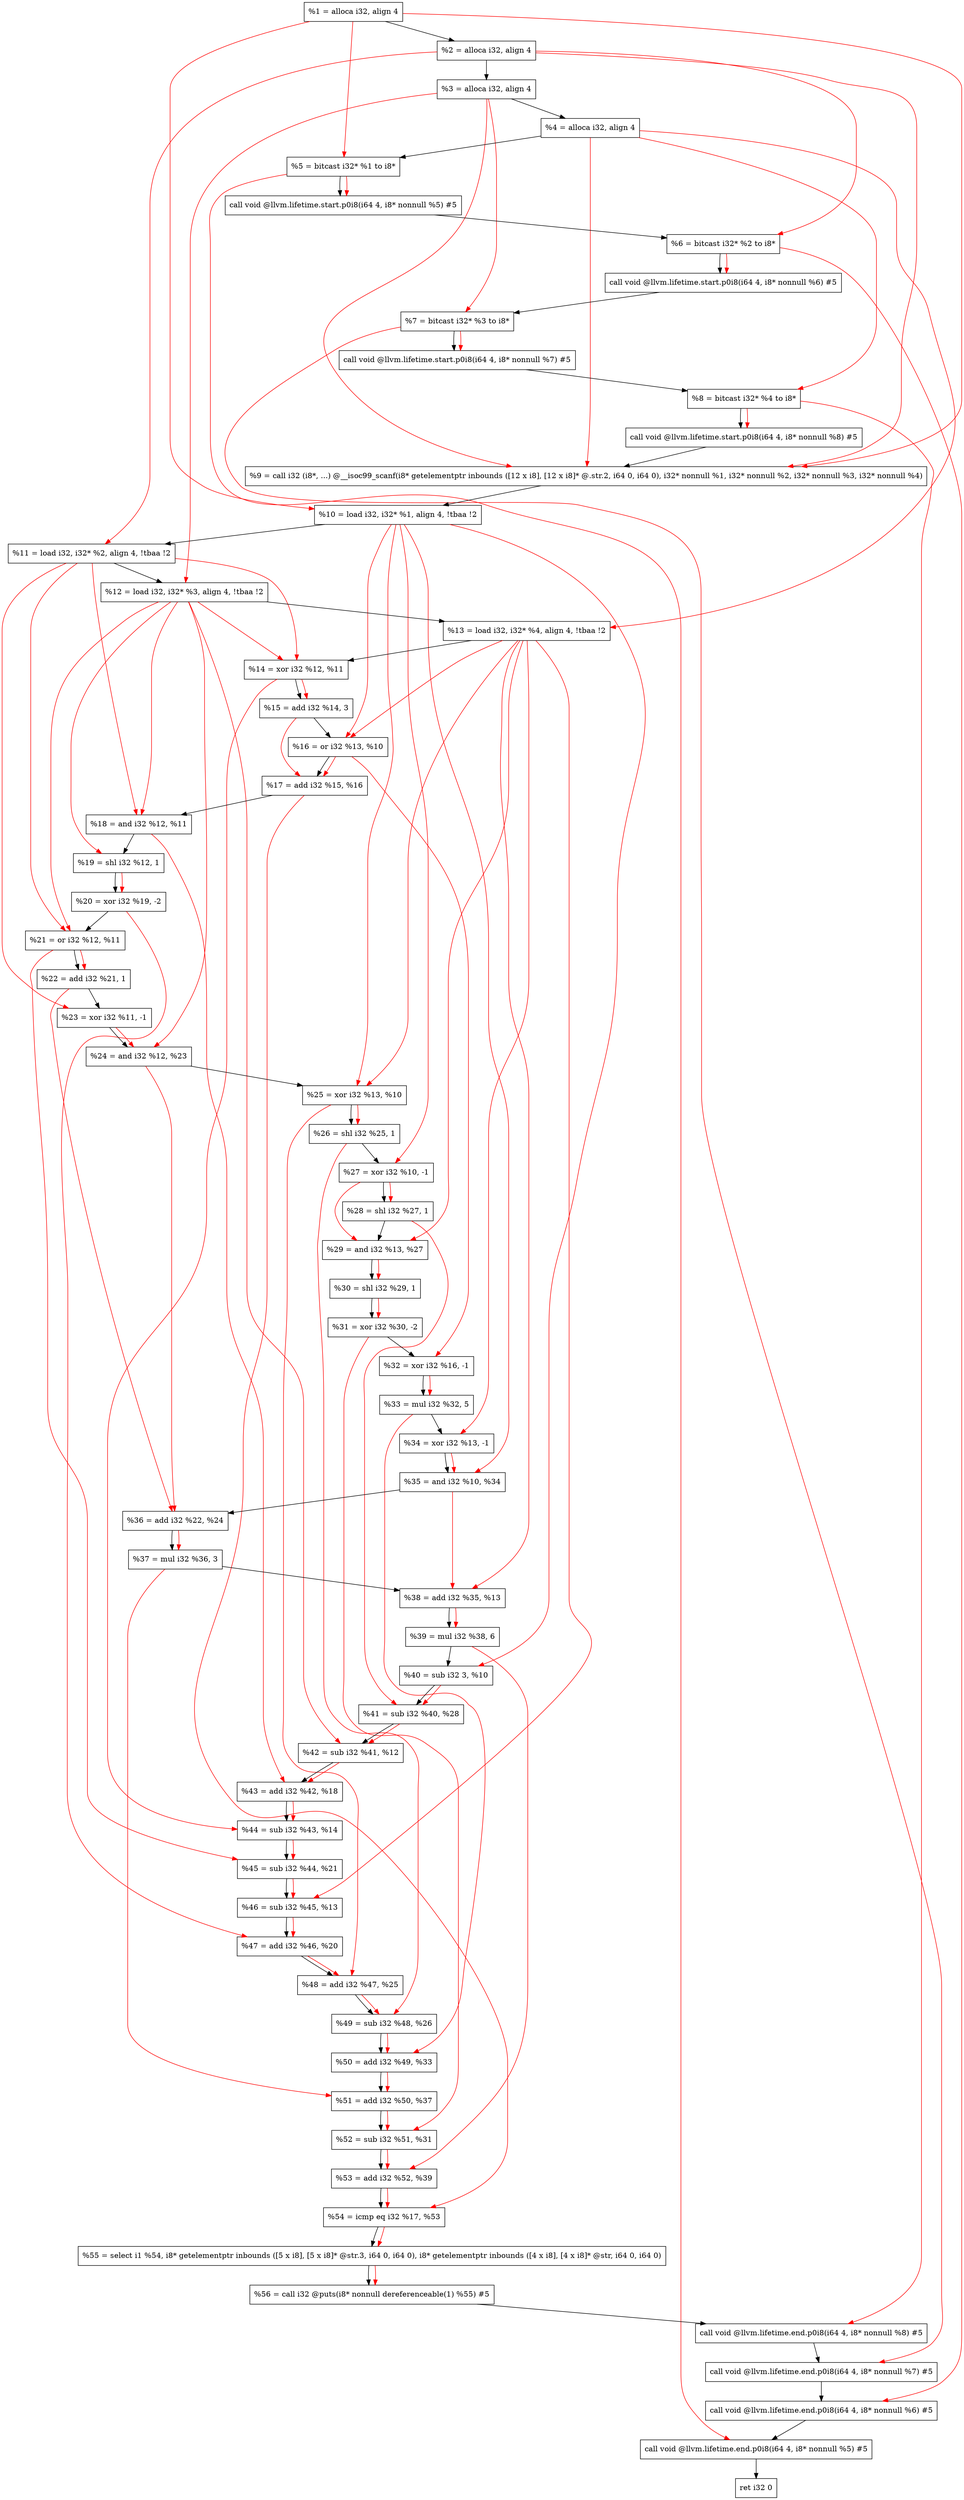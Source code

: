 digraph "DFG for'main' function" {
	Node0x187de48[shape=record, label="  %1 = alloca i32, align 4"];
	Node0x187dec8[shape=record, label="  %2 = alloca i32, align 4"];
	Node0x187df58[shape=record, label="  %3 = alloca i32, align 4"];
	Node0x187dfb8[shape=record, label="  %4 = alloca i32, align 4"];
	Node0x187e068[shape=record, label="  %5 = bitcast i32* %1 to i8*"];
	Node0x187e498[shape=record, label="  call void @llvm.lifetime.start.p0i8(i64 4, i8* nonnull %5) #5"];
	Node0x187e578[shape=record, label="  %6 = bitcast i32* %2 to i8*"];
	Node0x187e678[shape=record, label="  call void @llvm.lifetime.start.p0i8(i64 4, i8* nonnull %6) #5"];
	Node0x187e738[shape=record, label="  %7 = bitcast i32* %3 to i8*"];
	Node0x187e7e8[shape=record, label="  call void @llvm.lifetime.start.p0i8(i64 4, i8* nonnull %7) #5"];
	Node0x187e8a8[shape=record, label="  %8 = bitcast i32* %4 to i8*"];
	Node0x187e958[shape=record, label="  call void @llvm.lifetime.start.p0i8(i64 4, i8* nonnull %8) #5"];
	Node0x1878bb0[shape=record, label="  %9 = call i32 (i8*, ...) @__isoc99_scanf(i8* getelementptr inbounds ([12 x i8], [12 x i8]* @.str.2, i64 0, i64 0), i32* nonnull %1, i32* nonnull %2, i32* nonnull %3, i32* nonnull %4)"];
	Node0x187eb58[shape=record, label="  %10 = load i32, i32* %1, align 4, !tbaa !2"];
	Node0x187fac8[shape=record, label="  %11 = load i32, i32* %2, align 4, !tbaa !2"];
	Node0x1880138[shape=record, label="  %12 = load i32, i32* %3, align 4, !tbaa !2"];
	Node0x1880198[shape=record, label="  %13 = load i32, i32* %4, align 4, !tbaa !2"];
	Node0x1880210[shape=record, label="  %14 = xor i32 %12, %11"];
	Node0x1880280[shape=record, label="  %15 = add i32 %14, 3"];
	Node0x18802f0[shape=record, label="  %16 = or i32 %13, %10"];
	Node0x1880360[shape=record, label="  %17 = add i32 %15, %16"];
	Node0x18803d0[shape=record, label="  %18 = and i32 %12, %11"];
	Node0x1880440[shape=record, label="  %19 = shl i32 %12, 1"];
	Node0x18804b0[shape=record, label="  %20 = xor i32 %19, -2"];
	Node0x1880520[shape=record, label="  %21 = or i32 %12, %11"];
	Node0x1880590[shape=record, label="  %22 = add i32 %21, 1"];
	Node0x1880600[shape=record, label="  %23 = xor i32 %11, -1"];
	Node0x1880670[shape=record, label="  %24 = and i32 %12, %23"];
	Node0x18806e0[shape=record, label="  %25 = xor i32 %13, %10"];
	Node0x1880750[shape=record, label="  %26 = shl i32 %25, 1"];
	Node0x18807c0[shape=record, label="  %27 = xor i32 %10, -1"];
	Node0x1880830[shape=record, label="  %28 = shl i32 %27, 1"];
	Node0x18808a0[shape=record, label="  %29 = and i32 %13, %27"];
	Node0x1880910[shape=record, label="  %30 = shl i32 %29, 1"];
	Node0x1880980[shape=record, label="  %31 = xor i32 %30, -2"];
	Node0x18809f0[shape=record, label="  %32 = xor i32 %16, -1"];
	Node0x1880a60[shape=record, label="  %33 = mul i32 %32, 5"];
	Node0x1880ad0[shape=record, label="  %34 = xor i32 %13, -1"];
	Node0x1880b40[shape=record, label="  %35 = and i32 %10, %34"];
	Node0x1880bb0[shape=record, label="  %36 = add i32 %22, %24"];
	Node0x1880c20[shape=record, label="  %37 = mul i32 %36, 3"];
	Node0x1880c90[shape=record, label="  %38 = add i32 %35, %13"];
	Node0x1880d00[shape=record, label="  %39 = mul i32 %38, 6"];
	Node0x1880d70[shape=record, label="  %40 = sub i32 3, %10"];
	Node0x1880de0[shape=record, label="  %41 = sub i32 %40, %28"];
	Node0x1880e50[shape=record, label="  %42 = sub i32 %41, %12"];
	Node0x1880ec0[shape=record, label="  %43 = add i32 %42, %18"];
	Node0x1880f30[shape=record, label="  %44 = sub i32 %43, %14"];
	Node0x1880fa0[shape=record, label="  %45 = sub i32 %44, %21"];
	Node0x1881010[shape=record, label="  %46 = sub i32 %45, %13"];
	Node0x1881080[shape=record, label="  %47 = add i32 %46, %20"];
	Node0x18810f0[shape=record, label="  %48 = add i32 %47, %25"];
	Node0x1881160[shape=record, label="  %49 = sub i32 %48, %26"];
	Node0x18811d0[shape=record, label="  %50 = add i32 %49, %33"];
	Node0x1881240[shape=record, label="  %51 = add i32 %50, %37"];
	Node0x18812b0[shape=record, label="  %52 = sub i32 %51, %31"];
	Node0x1881320[shape=record, label="  %53 = add i32 %52, %39"];
	Node0x1881390[shape=record, label="  %54 = icmp eq i32 %17, %53"];
	Node0x181d8b8[shape=record, label="  %55 = select i1 %54, i8* getelementptr inbounds ([5 x i8], [5 x i8]* @str.3, i64 0, i64 0), i8* getelementptr inbounds ([4 x i8], [4 x i8]* @str, i64 0, i64 0)"];
	Node0x1881420[shape=record, label="  %56 = call i32 @puts(i8* nonnull dereferenceable(1) %55) #5"];
	Node0x18816c8[shape=record, label="  call void @llvm.lifetime.end.p0i8(i64 4, i8* nonnull %8) #5"];
	Node0x1881828[shape=record, label="  call void @llvm.lifetime.end.p0i8(i64 4, i8* nonnull %7) #5"];
	Node0x1881938[shape=record, label="  call void @llvm.lifetime.end.p0i8(i64 4, i8* nonnull %6) #5"];
	Node0x1881a48[shape=record, label="  call void @llvm.lifetime.end.p0i8(i64 4, i8* nonnull %5) #5"];
	Node0x1881b08[shape=record, label="  ret i32 0"];
	Node0x187de48 -> Node0x187dec8;
	Node0x187dec8 -> Node0x187df58;
	Node0x187df58 -> Node0x187dfb8;
	Node0x187dfb8 -> Node0x187e068;
	Node0x187e068 -> Node0x187e498;
	Node0x187e498 -> Node0x187e578;
	Node0x187e578 -> Node0x187e678;
	Node0x187e678 -> Node0x187e738;
	Node0x187e738 -> Node0x187e7e8;
	Node0x187e7e8 -> Node0x187e8a8;
	Node0x187e8a8 -> Node0x187e958;
	Node0x187e958 -> Node0x1878bb0;
	Node0x1878bb0 -> Node0x187eb58;
	Node0x187eb58 -> Node0x187fac8;
	Node0x187fac8 -> Node0x1880138;
	Node0x1880138 -> Node0x1880198;
	Node0x1880198 -> Node0x1880210;
	Node0x1880210 -> Node0x1880280;
	Node0x1880280 -> Node0x18802f0;
	Node0x18802f0 -> Node0x1880360;
	Node0x1880360 -> Node0x18803d0;
	Node0x18803d0 -> Node0x1880440;
	Node0x1880440 -> Node0x18804b0;
	Node0x18804b0 -> Node0x1880520;
	Node0x1880520 -> Node0x1880590;
	Node0x1880590 -> Node0x1880600;
	Node0x1880600 -> Node0x1880670;
	Node0x1880670 -> Node0x18806e0;
	Node0x18806e0 -> Node0x1880750;
	Node0x1880750 -> Node0x18807c0;
	Node0x18807c0 -> Node0x1880830;
	Node0x1880830 -> Node0x18808a0;
	Node0x18808a0 -> Node0x1880910;
	Node0x1880910 -> Node0x1880980;
	Node0x1880980 -> Node0x18809f0;
	Node0x18809f0 -> Node0x1880a60;
	Node0x1880a60 -> Node0x1880ad0;
	Node0x1880ad0 -> Node0x1880b40;
	Node0x1880b40 -> Node0x1880bb0;
	Node0x1880bb0 -> Node0x1880c20;
	Node0x1880c20 -> Node0x1880c90;
	Node0x1880c90 -> Node0x1880d00;
	Node0x1880d00 -> Node0x1880d70;
	Node0x1880d70 -> Node0x1880de0;
	Node0x1880de0 -> Node0x1880e50;
	Node0x1880e50 -> Node0x1880ec0;
	Node0x1880ec0 -> Node0x1880f30;
	Node0x1880f30 -> Node0x1880fa0;
	Node0x1880fa0 -> Node0x1881010;
	Node0x1881010 -> Node0x1881080;
	Node0x1881080 -> Node0x18810f0;
	Node0x18810f0 -> Node0x1881160;
	Node0x1881160 -> Node0x18811d0;
	Node0x18811d0 -> Node0x1881240;
	Node0x1881240 -> Node0x18812b0;
	Node0x18812b0 -> Node0x1881320;
	Node0x1881320 -> Node0x1881390;
	Node0x1881390 -> Node0x181d8b8;
	Node0x181d8b8 -> Node0x1881420;
	Node0x1881420 -> Node0x18816c8;
	Node0x18816c8 -> Node0x1881828;
	Node0x1881828 -> Node0x1881938;
	Node0x1881938 -> Node0x1881a48;
	Node0x1881a48 -> Node0x1881b08;
edge [color=red]
	Node0x187de48 -> Node0x187e068;
	Node0x187e068 -> Node0x187e498;
	Node0x187dec8 -> Node0x187e578;
	Node0x187e578 -> Node0x187e678;
	Node0x187df58 -> Node0x187e738;
	Node0x187e738 -> Node0x187e7e8;
	Node0x187dfb8 -> Node0x187e8a8;
	Node0x187e8a8 -> Node0x187e958;
	Node0x187de48 -> Node0x1878bb0;
	Node0x187dec8 -> Node0x1878bb0;
	Node0x187df58 -> Node0x1878bb0;
	Node0x187dfb8 -> Node0x1878bb0;
	Node0x187de48 -> Node0x187eb58;
	Node0x187dec8 -> Node0x187fac8;
	Node0x187df58 -> Node0x1880138;
	Node0x187dfb8 -> Node0x1880198;
	Node0x1880138 -> Node0x1880210;
	Node0x187fac8 -> Node0x1880210;
	Node0x1880210 -> Node0x1880280;
	Node0x1880198 -> Node0x18802f0;
	Node0x187eb58 -> Node0x18802f0;
	Node0x1880280 -> Node0x1880360;
	Node0x18802f0 -> Node0x1880360;
	Node0x1880138 -> Node0x18803d0;
	Node0x187fac8 -> Node0x18803d0;
	Node0x1880138 -> Node0x1880440;
	Node0x1880440 -> Node0x18804b0;
	Node0x1880138 -> Node0x1880520;
	Node0x187fac8 -> Node0x1880520;
	Node0x1880520 -> Node0x1880590;
	Node0x187fac8 -> Node0x1880600;
	Node0x1880138 -> Node0x1880670;
	Node0x1880600 -> Node0x1880670;
	Node0x1880198 -> Node0x18806e0;
	Node0x187eb58 -> Node0x18806e0;
	Node0x18806e0 -> Node0x1880750;
	Node0x187eb58 -> Node0x18807c0;
	Node0x18807c0 -> Node0x1880830;
	Node0x1880198 -> Node0x18808a0;
	Node0x18807c0 -> Node0x18808a0;
	Node0x18808a0 -> Node0x1880910;
	Node0x1880910 -> Node0x1880980;
	Node0x18802f0 -> Node0x18809f0;
	Node0x18809f0 -> Node0x1880a60;
	Node0x1880198 -> Node0x1880ad0;
	Node0x187eb58 -> Node0x1880b40;
	Node0x1880ad0 -> Node0x1880b40;
	Node0x1880590 -> Node0x1880bb0;
	Node0x1880670 -> Node0x1880bb0;
	Node0x1880bb0 -> Node0x1880c20;
	Node0x1880b40 -> Node0x1880c90;
	Node0x1880198 -> Node0x1880c90;
	Node0x1880c90 -> Node0x1880d00;
	Node0x187eb58 -> Node0x1880d70;
	Node0x1880d70 -> Node0x1880de0;
	Node0x1880830 -> Node0x1880de0;
	Node0x1880de0 -> Node0x1880e50;
	Node0x1880138 -> Node0x1880e50;
	Node0x1880e50 -> Node0x1880ec0;
	Node0x18803d0 -> Node0x1880ec0;
	Node0x1880ec0 -> Node0x1880f30;
	Node0x1880210 -> Node0x1880f30;
	Node0x1880f30 -> Node0x1880fa0;
	Node0x1880520 -> Node0x1880fa0;
	Node0x1880fa0 -> Node0x1881010;
	Node0x1880198 -> Node0x1881010;
	Node0x1881010 -> Node0x1881080;
	Node0x18804b0 -> Node0x1881080;
	Node0x1881080 -> Node0x18810f0;
	Node0x18806e0 -> Node0x18810f0;
	Node0x18810f0 -> Node0x1881160;
	Node0x1880750 -> Node0x1881160;
	Node0x1881160 -> Node0x18811d0;
	Node0x1880a60 -> Node0x18811d0;
	Node0x18811d0 -> Node0x1881240;
	Node0x1880c20 -> Node0x1881240;
	Node0x1881240 -> Node0x18812b0;
	Node0x1880980 -> Node0x18812b0;
	Node0x18812b0 -> Node0x1881320;
	Node0x1880d00 -> Node0x1881320;
	Node0x1880360 -> Node0x1881390;
	Node0x1881320 -> Node0x1881390;
	Node0x1881390 -> Node0x181d8b8;
	Node0x181d8b8 -> Node0x1881420;
	Node0x187e8a8 -> Node0x18816c8;
	Node0x187e738 -> Node0x1881828;
	Node0x187e578 -> Node0x1881938;
	Node0x187e068 -> Node0x1881a48;
}
